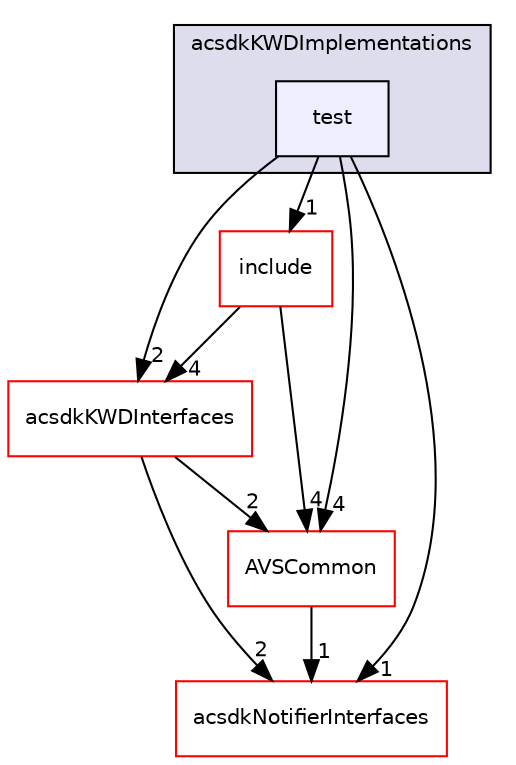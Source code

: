 digraph "/workplace/avs-device-sdk/shared/KWD/acsdkKWDImplementations/test" {
  compound=true
  node [ fontsize="10", fontname="Helvetica"];
  edge [ labelfontsize="10", labelfontname="Helvetica"];
  subgraph clusterdir_e571f3a40729e98c18f677039f217076 {
    graph [ bgcolor="#ddddee", pencolor="black", label="acsdkKWDImplementations" fontname="Helvetica", fontsize="10", URL="dir_e571f3a40729e98c18f677039f217076.html"]
  dir_f089f13e7cc32ee8223f1a27604dae8d [shape=box, label="test", style="filled", fillcolor="#eeeeff", pencolor="black", URL="dir_f089f13e7cc32ee8223f1a27604dae8d.html"];
  }
  dir_36e5af62bd5db895b52244933458ca30 [shape=box label="acsdkKWDInterfaces" fillcolor="white" style="filled" color="red" URL="dir_36e5af62bd5db895b52244933458ca30.html"];
  dir_312253303e0e463f7bae115b1083ed5c [shape=box label="include" fillcolor="white" style="filled" color="red" URL="dir_312253303e0e463f7bae115b1083ed5c.html"];
  dir_13e65effb2bde530b17b3d5eefcd0266 [shape=box label="AVSCommon" fillcolor="white" style="filled" color="red" URL="dir_13e65effb2bde530b17b3d5eefcd0266.html"];
  dir_d3cfb0f75dbe2fd43efeb9e5a78af15e [shape=box label="acsdkNotifierInterfaces" fillcolor="white" style="filled" color="red" URL="dir_d3cfb0f75dbe2fd43efeb9e5a78af15e.html"];
  dir_36e5af62bd5db895b52244933458ca30->dir_13e65effb2bde530b17b3d5eefcd0266 [headlabel="2", labeldistance=1.5 headhref="dir_000776_000017.html"];
  dir_36e5af62bd5db895b52244933458ca30->dir_d3cfb0f75dbe2fd43efeb9e5a78af15e [headlabel="2", labeldistance=1.5 headhref="dir_000776_000737.html"];
  dir_312253303e0e463f7bae115b1083ed5c->dir_36e5af62bd5db895b52244933458ca30 [headlabel="4", labeldistance=1.5 headhref="dir_000770_000776.html"];
  dir_312253303e0e463f7bae115b1083ed5c->dir_13e65effb2bde530b17b3d5eefcd0266 [headlabel="4", labeldistance=1.5 headhref="dir_000770_000017.html"];
  dir_13e65effb2bde530b17b3d5eefcd0266->dir_d3cfb0f75dbe2fd43efeb9e5a78af15e [headlabel="1", labeldistance=1.5 headhref="dir_000017_000737.html"];
  dir_f089f13e7cc32ee8223f1a27604dae8d->dir_36e5af62bd5db895b52244933458ca30 [headlabel="2", labeldistance=1.5 headhref="dir_000775_000776.html"];
  dir_f089f13e7cc32ee8223f1a27604dae8d->dir_312253303e0e463f7bae115b1083ed5c [headlabel="1", labeldistance=1.5 headhref="dir_000775_000770.html"];
  dir_f089f13e7cc32ee8223f1a27604dae8d->dir_13e65effb2bde530b17b3d5eefcd0266 [headlabel="4", labeldistance=1.5 headhref="dir_000775_000017.html"];
  dir_f089f13e7cc32ee8223f1a27604dae8d->dir_d3cfb0f75dbe2fd43efeb9e5a78af15e [headlabel="1", labeldistance=1.5 headhref="dir_000775_000737.html"];
}
